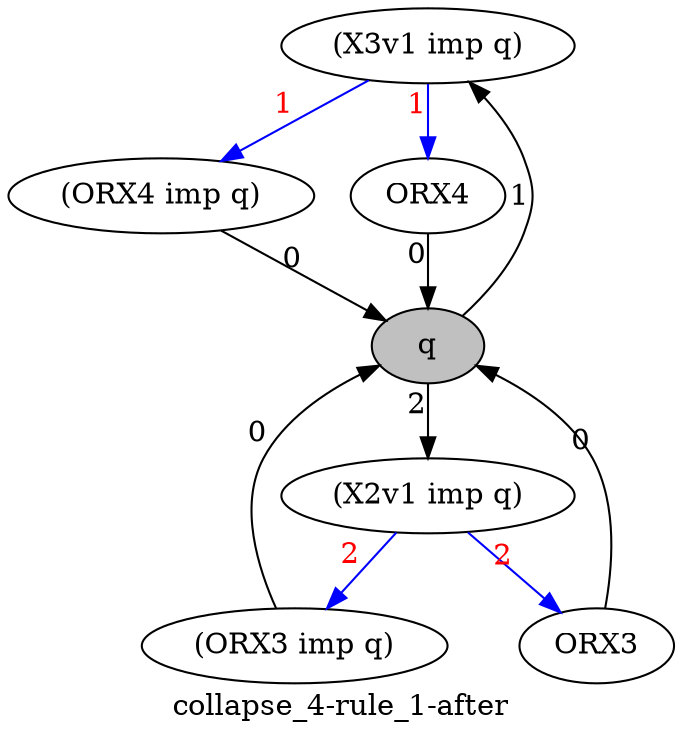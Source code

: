 strict digraph  {
	graph [collapsed_nodes="['567']",
		label="collapse_4-rule_1-after"
	];
	node [label="\N"];
	568	 [ancestor_target=False,
		formula="(X3v1 imp q)",
		hypothesis=False,
		label="(X3v1 imp q)"];
	560	 [ancestor_target=True,
		formula="(ORX4 imp q)",
		hypothesis=False,
		label="(ORX4 imp q)"];
	568 -> 560	 [ancestor=True,
		color=blue,
		fontcolor=red,
		path=1,
		xlabel=1];
	566	 [ancestor_target=True,
		formula=ORX4,
		hypothesis=False,
		label=ORX4];
	568 -> 566	 [ancestor=True,
		color=blue,
		fontcolor=red,
		path=1,
		xlabel=1];
	892	 [ancestor_target=True,
		formula="(ORX3 imp q)",
		hypothesis=False,
		label="(ORX3 imp q)"];
	567	 [ancestor_target=False,
		fillcolor=grey,
		formula=q,
		hypothesis=False,
		label=q,
		style=filled];
	892 -> 567	 [ancestor=False,
		dependencies=0000000000000000000000000000000000000000000100000000000000000000000000100000000000000000000000000010000000000000000100000000000100000000000,
		xlabel=0];
	560 -> 567	 [ancestor=False,
		dependencies=0000000000000000000000000000000010000000000000000000010000000000000010001000000000000000000000000000000000000011000010000000000000000000000,
		xlabel=0];
	900	 [ancestor_target=False,
		formula="(X2v1 imp q)",
		hypothesis=False,
		label="(X2v1 imp q)"];
	900 -> 892	 [ancestor=True,
		color=blue,
		fontcolor=red,
		path=2,
		xlabel=2];
	898	 [ancestor_target=True,
		formula=ORX3,
		hypothesis=False,
		label=ORX3];
	900 -> 898	 [ancestor=True,
		color=blue,
		fontcolor=red,
		path=2,
		xlabel=2];
	566 -> 567	 [ancestor=False,
		dependencies=0000000000000000000000000000000000000000000000000000000000000000000000000000000000000000000000000000000000010000000000000000000000000000000,
		xlabel=0];
	567 -> 568	 [ancestor=False,
		dependencies=0000000000000000000000000000000010000000000000000000010000000000000010001000000000000000000000000000000000010011000010000000000000000000000,
		xlabel=1];
	567 -> 900	 [ancestor=False,
		dependencies=0000000000000000000000000000000000000000000101000000000000000000000000100000000000000000000000000010000000000000000100000000000100000000000,
		xlabel=2];
	898 -> 567	 [ancestor=False,
		dependencies=0000000000000000000000000000000000000000000001000000000000000000000000000000000000000000000000000000000000000000000000000000000000000000000,
		xlabel=0];
}
